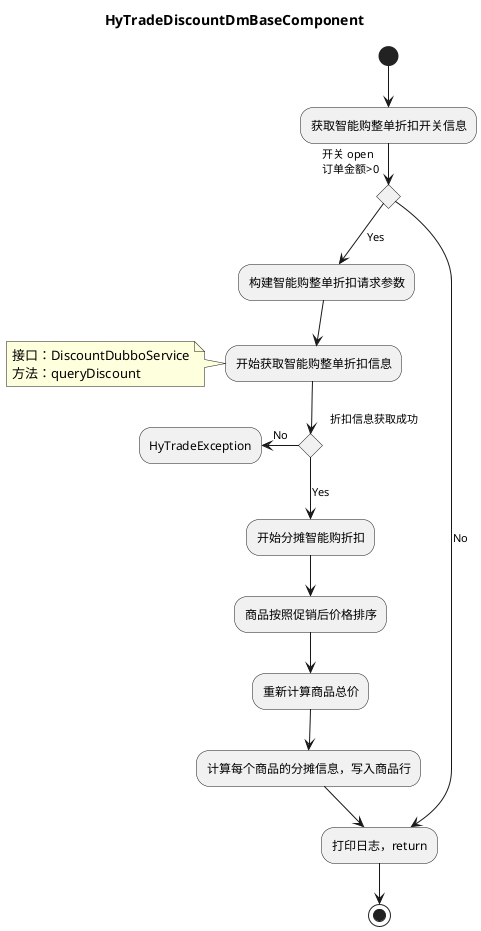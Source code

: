 @startuml
title:HyTradeDiscountDmBaseComponent
(*)  --> "获取智能购整单折扣开关信息"
If "开关 open \n 订单金额>0" then
--> [Yes] "构建智能购整单折扣请求参数"
--> "开始获取智能购整单折扣信息"
note left
接口：DiscountDubboService
方法：queryDiscount
end note
If "折扣信息获取成功" then
--> [Yes] "开始分摊智能购折扣"
--> "商品按照促销后价格排序"
--> "重新计算商品总价"
--> "计算每个商品的分摊信息，写入商品行"
--> "打印日志，return"
-->(*)
else
-left-> [No] "HyTradeException"
Endif
else
--> [No] "打印日志，return"
Endif
@enduml